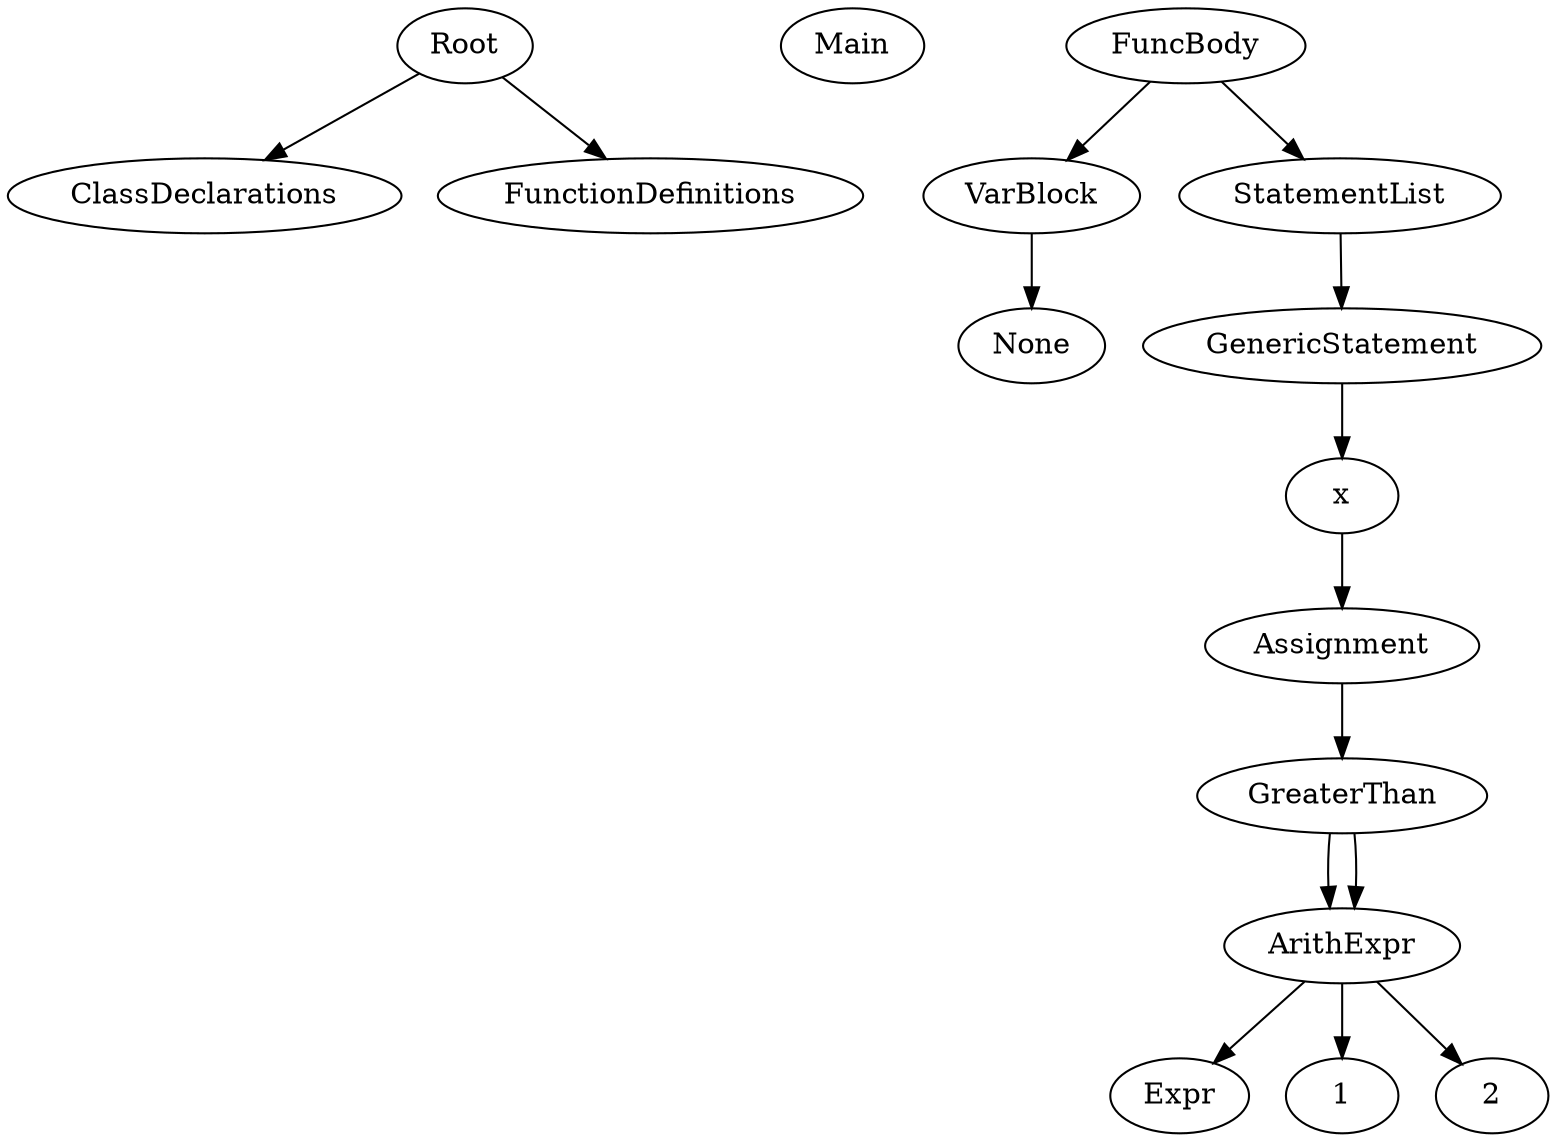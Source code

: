 digraph AST {
Root0 [label="Root"];Root0 -> ClassDeclarations0;Root0 -> FunctionDefinitions0;Main0 [label="Main"];FuncBody0 [label="FuncBody"];FuncBody0 -> VarBlock0;FuncBody0 -> StatementList0;ClassDeclarations0 [label="ClassDeclarations"];FunctionDefinitions0 [label="FunctionDefinitions"];VarBlock0 [label="VarBlock"];VarBlock0 -> None0;StatementList0 [label="StatementList"];StatementList0 -> GenericStatement0;None0 [label="None"];GenericStatement0 [label="GenericStatement"];GenericStatement0 -> x0;x0 [label="x"];x0 -> Assignment0;Assignment0 [label="Assignment"];Assignment0 -> GreaterThan0;GreaterThan0 [label="GreaterThan"];GreaterThan0 -> ArithExpr0;GreaterThan0 -> ArithExpr0;ArithExpr0 [label="ArithExpr"];ArithExpr0 -> Expr0;ArithExpr0 -> 10;ArithExpr0 [label="ArithExpr"];ArithExpr0 -> 20;Expr0 [label="Expr"];10 [label="1"];20 [label="2"];}